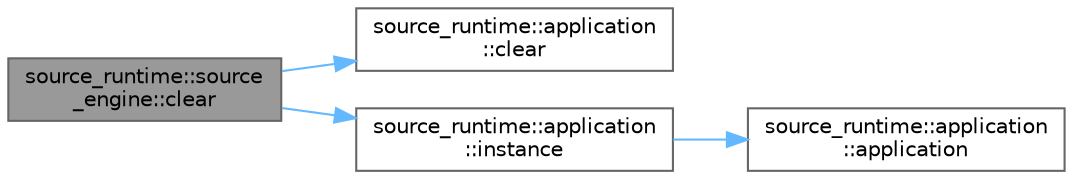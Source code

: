 digraph "source_runtime::source_engine::clear"
{
 // LATEX_PDF_SIZE
  bgcolor="transparent";
  edge [fontname=Helvetica,fontsize=10,labelfontname=Helvetica,labelfontsize=10];
  node [fontname=Helvetica,fontsize=10,shape=box,height=0.2,width=0.4];
  rankdir="LR";
  Node1 [id="Node000001",label="source_runtime::source\l_engine::clear",height=0.2,width=0.4,color="gray40", fillcolor="grey60", style="filled", fontcolor="black",tooltip=" "];
  Node1 -> Node2 [id="edge1_Node000001_Node000002",color="steelblue1",style="solid",tooltip=" "];
  Node2 [id="Node000002",label="source_runtime::application\l::clear",height=0.2,width=0.4,color="grey40", fillcolor="white", style="filled",URL="$classsource__runtime_1_1application.html#a3174532361fd27861e528aa6074718e8",tooltip=" "];
  Node1 -> Node3 [id="edge2_Node000001_Node000003",color="steelblue1",style="solid",tooltip=" "];
  Node3 [id="Node000003",label="source_runtime::application\l::instance",height=0.2,width=0.4,color="grey40", fillcolor="white", style="filled",URL="$classsource__runtime_1_1application.html#a417153130bfed981e0a08d414e30cc86",tooltip=" "];
  Node3 -> Node4 [id="edge3_Node000003_Node000004",color="steelblue1",style="solid",tooltip=" "];
  Node4 [id="Node000004",label="source_runtime::application\l::application",height=0.2,width=0.4,color="grey40", fillcolor="white", style="filled",URL="$classsource__runtime_1_1application.html#aad5a54161fc5d14bf985198aa7145ef6",tooltip=" "];
}
